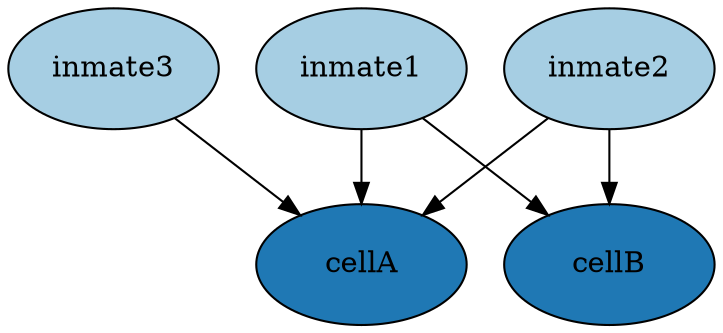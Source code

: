 digraph G {
layout=dot
node[colorscheme=paired8, style=filled, color=black, fixedSize=true, width=1.4, height=.8]
"inmate3"[fillcolor= "1",label= "inmate3"]
"inmate2"[fillcolor= "1",label= "inmate2"]
"inmate1"[fillcolor= "1",label= "inmate1"]
"cellB"[fillcolor= "2",label= "cellB"]
"cellA"[fillcolor= "2",label= "cellA"]
"inmate1" -> "cellA"
"inmate1" -> "cellB"
"inmate2" -> "cellA"
"inmate2" -> "cellB"
"inmate3" -> "cellA"
}
